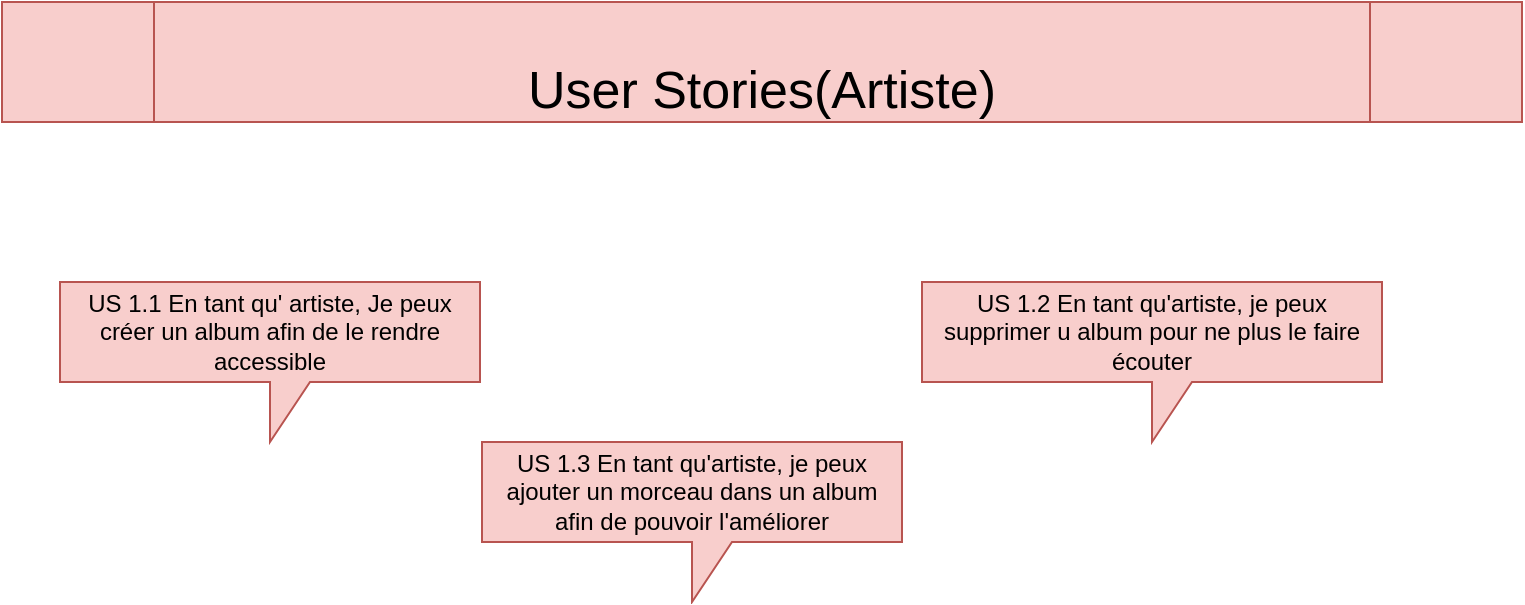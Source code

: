 <mxfile version="14.5.8" type="onedrive" pages="2"><diagram id="7olTwa6nOrxuYuHNmTWw" name="Page-1"><mxGraphModel dx="1968" dy="786" grid="1" gridSize="10" guides="1" tooltips="1" connect="1" arrows="1" fold="1" page="1" pageScale="1" pageWidth="827" pageHeight="1169" math="0" shadow="0"><root><mxCell id="cExm7KRV4g2eKLTbP3-x-0"/><mxCell id="cExm7KRV4g2eKLTbP3-x-1" parent="cExm7KRV4g2eKLTbP3-x-0"/><mxCell id="zlojB6yfiDaRFYjzTmoy-0" value="US 1.1&amp;nbsp;&lt;span&gt;En tant qu' artiste, Je peux créer un album afin de le rendre accessible&lt;/span&gt;" style="shape=callout;whiteSpace=wrap;html=1;perimeter=calloutPerimeter;fillColor=#f8cecc;strokeColor=#b85450;" vertex="1" parent="cExm7KRV4g2eKLTbP3-x-1"><mxGeometry x="63" y="190" width="210" height="80" as="geometry"/></mxCell><mxCell id="zlojB6yfiDaRFYjzTmoy-1" value="US 1.3&amp;nbsp;&lt;span&gt;En tant qu'artiste, je peux ajouter un morceau dans un album afin de pouvoir l'améliorer&lt;/span&gt;" style="shape=callout;whiteSpace=wrap;html=1;perimeter=calloutPerimeter;fillColor=#f8cecc;strokeColor=#b85450;" vertex="1" parent="cExm7KRV4g2eKLTbP3-x-1"><mxGeometry x="274" y="270" width="210" height="80" as="geometry"/></mxCell><mxCell id="zlojB6yfiDaRFYjzTmoy-2" value="US 1.2&amp;nbsp;&lt;span&gt;En tant qu'artiste, je peux supprimer u album pour ne plus le faire écouter&lt;/span&gt;" style="shape=callout;whiteSpace=wrap;html=1;perimeter=calloutPerimeter;fillColor=#f8cecc;strokeColor=#b85450;" vertex="1" parent="cExm7KRV4g2eKLTbP3-x-1"><mxGeometry x="494" y="190" width="230" height="80" as="geometry"/></mxCell><mxCell id="zlojB6yfiDaRFYjzTmoy-3" value="&lt;br&gt;&lt;br&gt;&lt;font style=&quot;font-size: 26px&quot;&gt;User Stories(Artiste)&lt;br&gt;&lt;/font&gt;" style="shape=process;whiteSpace=wrap;html=1;backgroundOutline=1;fillColor=#f8cecc;strokeColor=#b85450;" vertex="1" parent="cExm7KRV4g2eKLTbP3-x-1"><mxGeometry x="34" y="50" width="760" height="60" as="geometry"/></mxCell></root></mxGraphModel></diagram><diagram id="HvcfvRzvreALAXUG3a6W" name="Page-2"><mxGraphModel dx="984" dy="393" grid="1" gridSize="10" guides="1" tooltips="1" connect="1" arrows="1" fold="1" page="1" pageScale="1" pageWidth="827" pageHeight="1169" math="0" shadow="0"><root><mxCell id="5BAPfXaKv9EQYSkURyIu-0"/><mxCell id="5BAPfXaKv9EQYSkURyIu-1" parent="5BAPfXaKv9EQYSkURyIu-0"/><mxCell id="5BAPfXaKv9EQYSkURyIu-2" value="US 1.3&amp;nbsp;&lt;span&gt;&lt;font style=&quot;vertical-align: inherit&quot;&gt;&lt;font style=&quot;vertical-align: inherit&quot;&gt;En tant qu'utilisateur, je veux rechercher un élément musical pour en obtenir les détails&lt;/font&gt;&lt;/font&gt;&lt;/span&gt;" style="shape=callout;whiteSpace=wrap;html=1;perimeter=calloutPerimeter;fillColor=#dae8fc;strokeColor=#6c8ebf;" vertex="1" parent="5BAPfXaKv9EQYSkURyIu-1"><mxGeometry x="100" y="340" width="210" height="80" as="geometry"/></mxCell><mxCell id="5BAPfXaKv9EQYSkURyIu-3" value="US 1.2&amp;nbsp;&lt;span&gt;&lt;font style=&quot;vertical-align: inherit&quot;&gt;&lt;font style=&quot;vertical-align: inherit&quot;&gt;En tant qu'utilisateur, je veux pouvoir supprimer un élément musical parce que ça ne m'intéresse plus&lt;/font&gt;&lt;/font&gt;&lt;/span&gt;" style="shape=callout;whiteSpace=wrap;html=1;perimeter=calloutPerimeter;fillColor=#dae8fc;strokeColor=#6c8ebf;" vertex="1" parent="5BAPfXaKv9EQYSkURyIu-1"><mxGeometry x="100" y="245" width="210" height="80" as="geometry"/></mxCell><mxCell id="5BAPfXaKv9EQYSkURyIu-4" value="US 1.6 En tant qu'utilisateur, je veux pouvoir supprimer un élément musical parce que ça ne m'intéresse plus" style="shape=callout;whiteSpace=wrap;html=1;perimeter=calloutPerimeter;fillColor=#dae8fc;strokeColor=#6c8ebf;" vertex="1" parent="5BAPfXaKv9EQYSkURyIu-1"><mxGeometry x="350" y="310" width="220" height="80" as="geometry"/></mxCell><mxCell id="5BAPfXaKv9EQYSkURyIu-5" value="US 1.10 En tant qu'utilisateur normal, Je veux créer une playlist, afin de réécouter les éléments musicaux qui me plaisent" style="shape=callout;whiteSpace=wrap;html=1;perimeter=calloutPerimeter;fillColor=#dae8fc;strokeColor=#6c8ebf;" vertex="1" parent="5BAPfXaKv9EQYSkURyIu-1"><mxGeometry x="635" y="335" width="210" height="85" as="geometry"/></mxCell><mxCell id="5BAPfXaKv9EQYSkURyIu-6" value="US 1.4 En tant qu'utilisateur normal, Je veux ajouter des éléments musicaux dans une playlist afin de d'accéder plus facilement à mes sons favoris&amp;nbsp;" style="shape=callout;whiteSpace=wrap;html=1;perimeter=calloutPerimeter;fillColor=#dae8fc;strokeColor=#6c8ebf;" vertex="1" parent="5BAPfXaKv9EQYSkURyIu-1"><mxGeometry x="360" y="90" width="210" height="100" as="geometry"/></mxCell><mxCell id="5BAPfXaKv9EQYSkURyIu-7" value="US 1.7 En tant qu'utilisateur normal, Je veux ajouter des éléments musicaux dans une playlist afin de d'accéder plus facilement à mes sons favoris&amp;nbsp;" style="shape=callout;whiteSpace=wrap;html=1;perimeter=calloutPerimeter;fillColor=#dae8fc;strokeColor=#6c8ebf;" vertex="1" parent="5BAPfXaKv9EQYSkURyIu-1"><mxGeometry x="350" y="410" width="210" height="90" as="geometry"/></mxCell><mxCell id="5BAPfXaKv9EQYSkURyIu-8" value="US 1.1&amp;nbsp;&lt;span&gt;En tant qu'utilisateur normal, je veux me logger sur le serveur afin de s'identifier&amp;nbsp;&lt;/span&gt;" style="shape=callout;whiteSpace=wrap;html=1;perimeter=calloutPerimeter;fillColor=#dae8fc;strokeColor=#6c8ebf;" vertex="1" parent="5BAPfXaKv9EQYSkURyIu-1"><mxGeometry x="100" y="140" width="210" height="80" as="geometry"/></mxCell><mxCell id="5BAPfXaKv9EQYSkURyIu-9" value="US 1.5 En tant qu'utilisateur lambda, je peux obtenir une liste aléatoire d' éléments musicaux provenant d'un album afin de les lire" style="shape=callout;whiteSpace=wrap;html=1;perimeter=calloutPerimeter;fillColor=#dae8fc;strokeColor=#6c8ebf;" vertex="1" parent="5BAPfXaKv9EQYSkURyIu-1"><mxGeometry x="360" y="200" width="210" height="90" as="geometry"/></mxCell><mxCell id="5BAPfXaKv9EQYSkURyIu-10" value="US 1.8 En tant qu'utilisateur lambda, je peux obtenir une liste aléatoire d' éléments musicaux provenant d'un album afin de les lire" style="shape=callout;whiteSpace=wrap;html=1;perimeter=calloutPerimeter;fillColor=#dae8fc;strokeColor=#6c8ebf;" vertex="1" parent="5BAPfXaKv9EQYSkURyIu-1"><mxGeometry x="635" y="130" width="220" height="90" as="geometry"/></mxCell><mxCell id="5BAPfXaKv9EQYSkURyIu-11" value="US 1.9&amp;nbsp;&lt;span&gt;En tant qu'utilisateur, Je veux lire un élément musical afin de l'écouter&lt;/span&gt;" style="shape=callout;whiteSpace=wrap;html=1;perimeter=calloutPerimeter;fillColor=#dae8fc;strokeColor=#6c8ebf;" vertex="1" parent="5BAPfXaKv9EQYSkURyIu-1"><mxGeometry x="635" y="230" width="220" height="80" as="geometry"/></mxCell><mxCell id="5BAPfXaKv9EQYSkURyIu-12" value="&lt;br&gt;&lt;br&gt;&lt;font style=&quot;font-size: 26px&quot;&gt;User Stories(Client)&lt;br&gt;&lt;/font&gt;" style="shape=process;whiteSpace=wrap;html=1;backgroundOutline=1;fillColor=#dae8fc;strokeColor=#6c8ebf;" vertex="1" parent="5BAPfXaKv9EQYSkURyIu-1"><mxGeometry x="90" y="20" width="760" height="60" as="geometry"/></mxCell></root></mxGraphModel></diagram></mxfile>